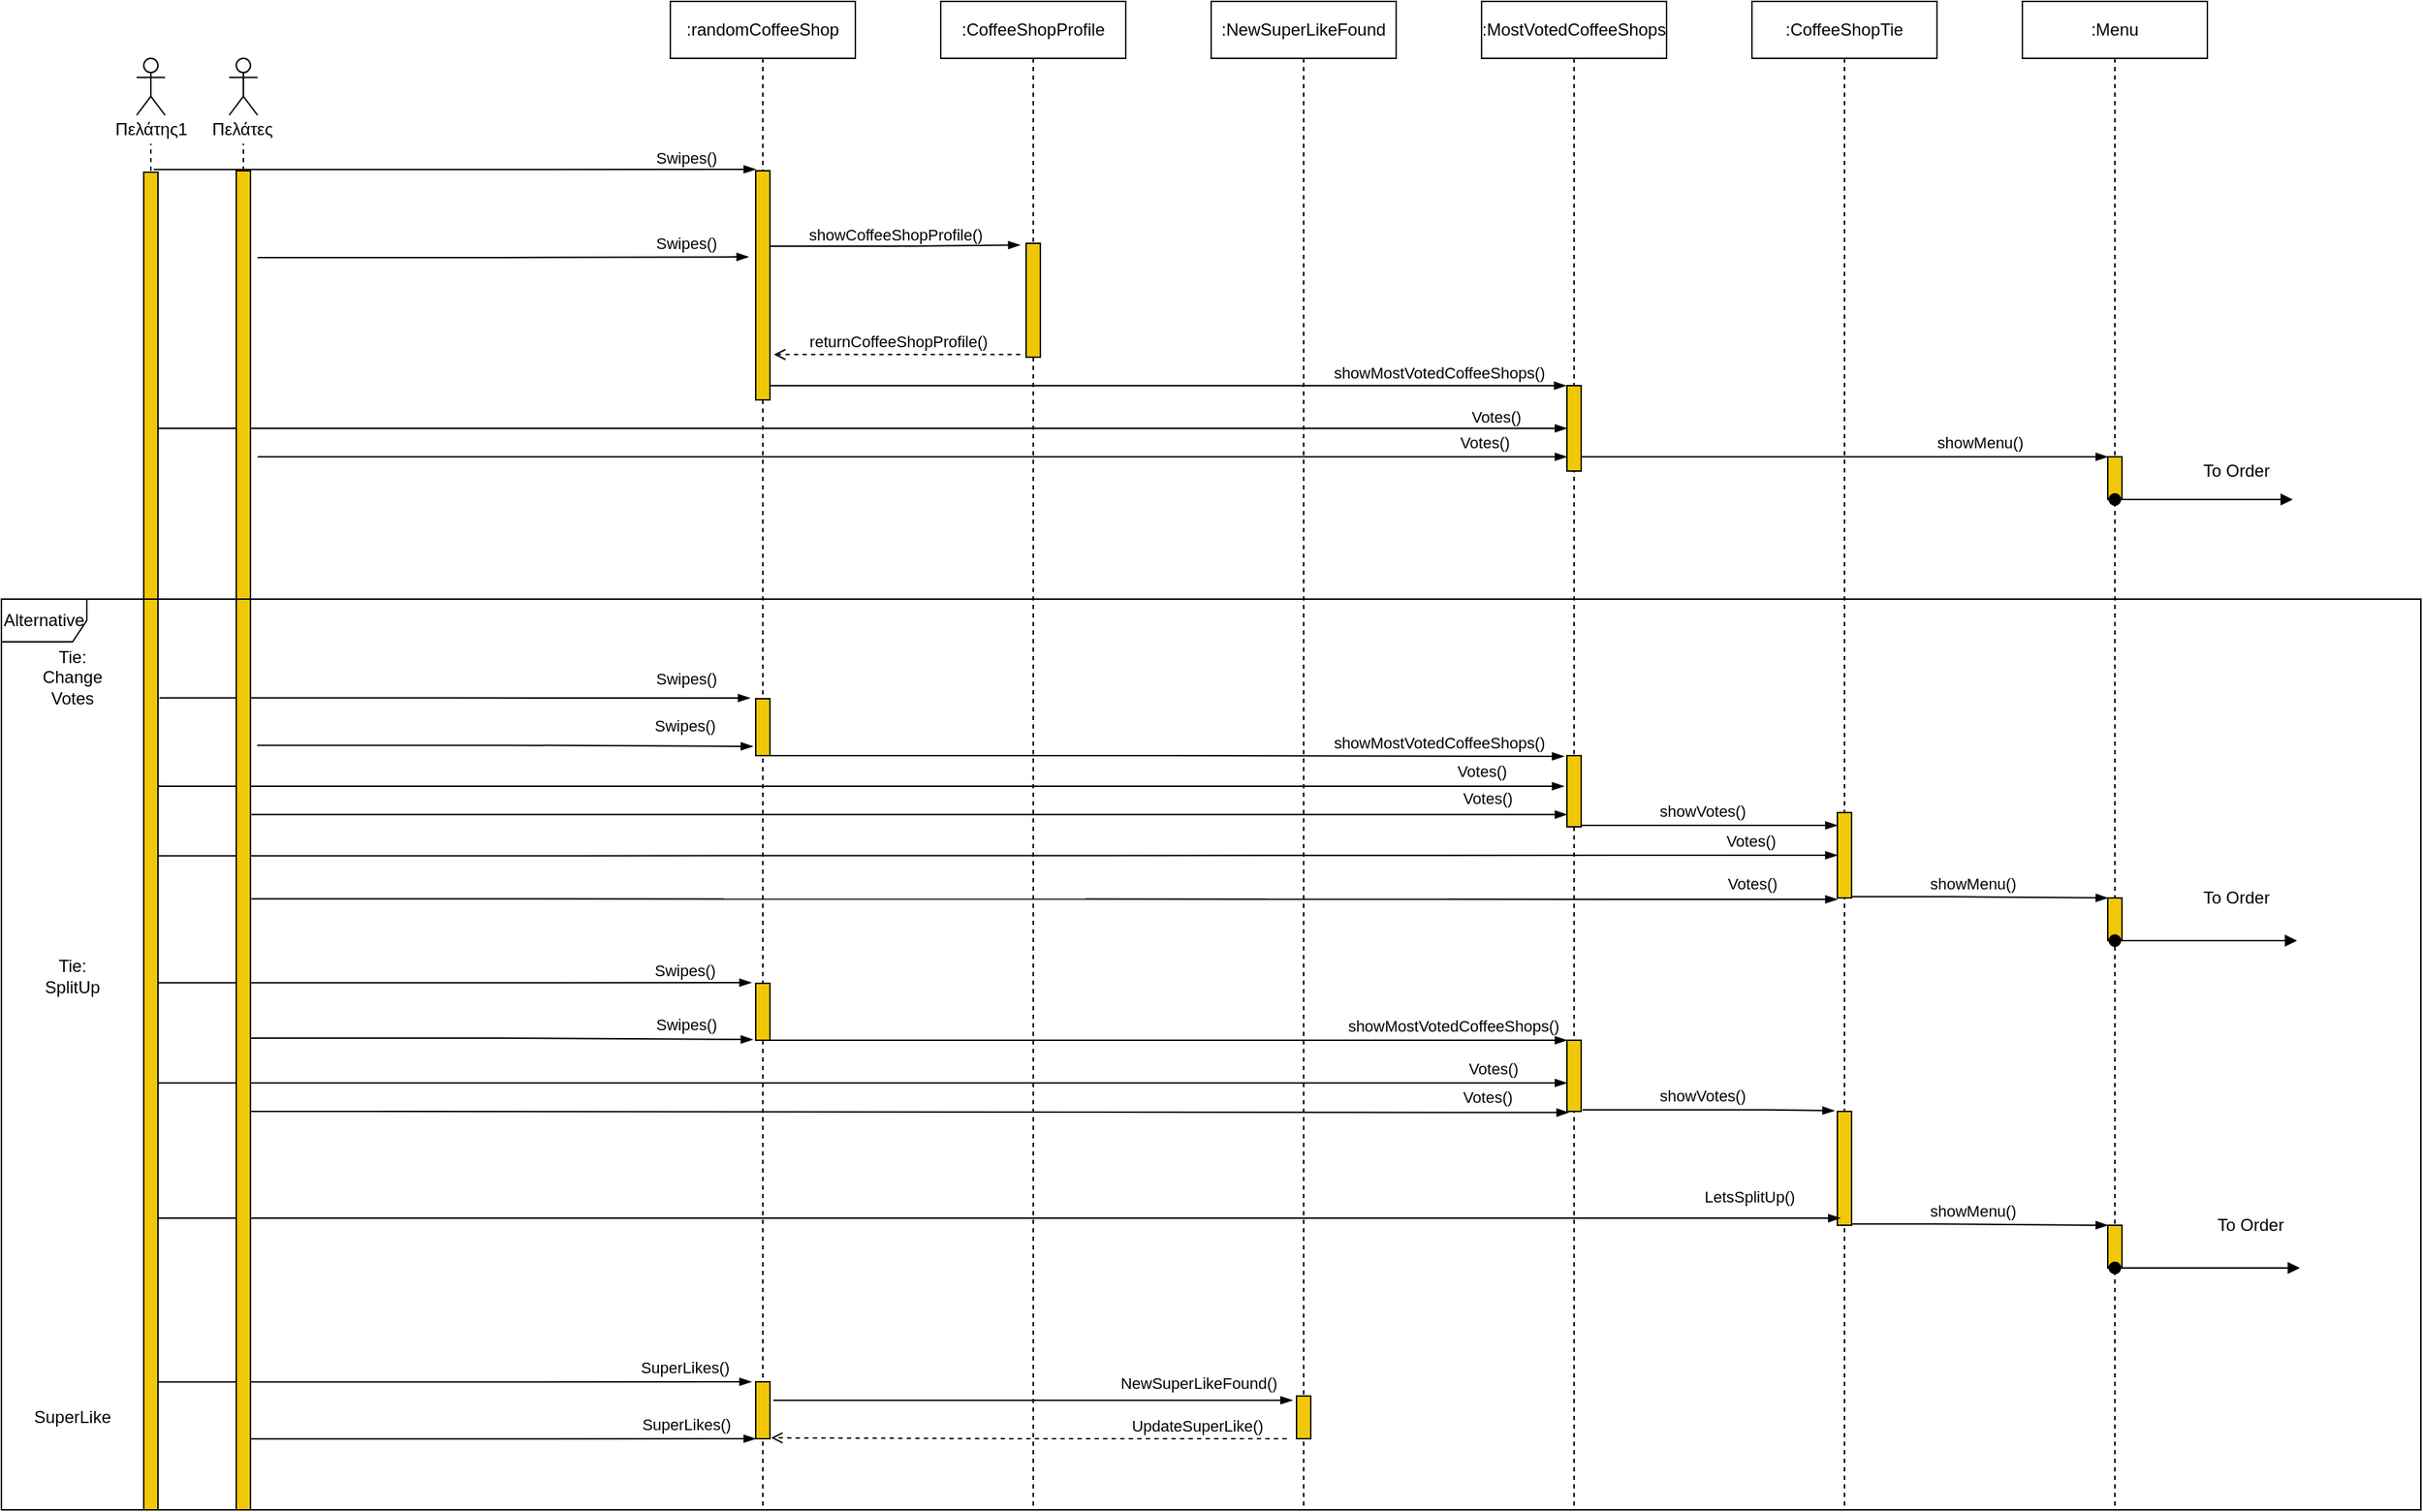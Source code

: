 <mxfile version="18.0.5" type="device"><diagram id="kgpKYQtTHZ0yAKxKKP6v" name="Page-1"><mxGraphModel dx="1140" dy="579" grid="1" gridSize="10" guides="1" tooltips="1" connect="1" arrows="1" fold="1" page="1" pageScale="1" pageWidth="850" pageHeight="1100" math="0" shadow="0"><root><mxCell id="0"/><mxCell id="1" parent="0"/><mxCell id="6lnbLi-BZefnNeF9hboV-28" value="" style="edgeStyle=elbowEdgeStyle;fontSize=12;html=1;endArrow=blockThin;endFill=1;rounded=0;exitX=1;exitY=0.606;exitDx=0;exitDy=0;exitPerimeter=0;entryX=-0.3;entryY=-0.013;entryDx=0;entryDy=0;entryPerimeter=0;" parent="1" edge="1"><mxGeometry width="160" relative="1" as="geometry"><mxPoint x="110" y="990.16" as="sourcePoint"/><mxPoint x="527.0" y="990.0" as="targetPoint"/><Array as="points"/></mxGeometry></mxCell><mxCell id="6lnbLi-BZefnNeF9hboV-29" value="SuperLikes()" style="edgeLabel;html=1;align=center;verticalAlign=middle;resizable=0;points=[];" parent="6lnbLi-BZefnNeF9hboV-28" vertex="1" connectable="0"><mxGeometry relative="1" as="geometry"><mxPoint x="161" y="-10" as="offset"/></mxGeometry></mxCell><mxCell id="6lnbLi-BZefnNeF9hboV-7" value="" style="endArrow=blockThin;html=1;rounded=0;endFill=1;exitX=0.783;exitY=0.521;exitDx=0;exitDy=0;exitPerimeter=0;" parent="1" source="6lnbLi-BZefnNeF9hboV-1" target="zHAnFsclG3uKEAv8WOl_-53" edge="1"><mxGeometry width="50" height="50" relative="1" as="geometry"><mxPoint x="180" y="590" as="sourcePoint"/><mxPoint x="1080" y="590" as="targetPoint"/></mxGeometry></mxCell><mxCell id="zHAnFsclG3uKEAv8WOl_-54" value="" style="edgeStyle=elbowEdgeStyle;fontSize=12;html=1;endArrow=blockThin;endFill=1;rounded=0;exitX=1;exitY=0.459;exitDx=0;exitDy=0;exitPerimeter=0;entryX=-0.2;entryY=0.43;entryDx=0;entryDy=0;entryPerimeter=0;" parent="1" source="zHAnFsclG3uKEAv8WOl_-13" target="zHAnFsclG3uKEAv8WOl_-53" edge="1"><mxGeometry width="160" relative="1" as="geometry"><mxPoint x="350" y="570" as="sourcePoint"/><mxPoint x="1090" y="573" as="targetPoint"/><Array as="points"><mxPoint x="1070" y="570"/><mxPoint x="650" y="580"/><mxPoint x="670" y="570"/></Array></mxGeometry></mxCell><mxCell id="zHAnFsclG3uKEAv8WOl_-55" value="Votes()" style="edgeLabel;html=1;align=center;verticalAlign=middle;resizable=0;points=[];" parent="zHAnFsclG3uKEAv8WOl_-54" vertex="1" connectable="0"><mxGeometry relative="1" as="geometry"><mxPoint x="436" y="-11" as="offset"/></mxGeometry></mxCell><mxCell id="zHAnFsclG3uKEAv8WOl_-73" value="" style="edgeStyle=elbowEdgeStyle;fontSize=12;html=1;endArrow=blockThin;endFill=1;rounded=0;" parent="1" source="zHAnFsclG3uKEAv8WOl_-11" edge="1"><mxGeometry width="160" relative="1" as="geometry"><mxPoint x="120" y="780" as="sourcePoint"/><mxPoint x="1100" y="780" as="targetPoint"/><Array as="points"><mxPoint x="410" y="780"/><mxPoint x="430" y="770"/></Array></mxGeometry></mxCell><mxCell id="zHAnFsclG3uKEAv8WOl_-74" value="Votes()" style="edgeLabel;html=1;align=center;verticalAlign=middle;resizable=0;points=[];" parent="zHAnFsclG3uKEAv8WOl_-73" vertex="1" connectable="0"><mxGeometry relative="1" as="geometry"><mxPoint x="445" y="-10" as="offset"/></mxGeometry></mxCell><mxCell id="zHAnFsclG3uKEAv8WOl_-11" value="" style="shape=umlLifeline;participant=umlActor;perimeter=lifelinePerimeter;whiteSpace=wrap;html=1;container=1;collapsible=0;recursiveResize=0;verticalAlign=top;spacingTop=36;outlineConnect=0;strokeColor=default;shadow=0;fontFamily=Times New Roman;fillColor=none;" parent="1" vertex="1"><mxGeometry x="95" y="60" width="20" height="1000" as="geometry"/></mxCell><mxCell id="zHAnFsclG3uKEAv8WOl_-14" value=":randomCoffeeShop" style="shape=umlLifeline;perimeter=lifelinePerimeter;whiteSpace=wrap;html=1;container=1;collapsible=0;recursiveResize=0;outlineConnect=0;strokeColor=default;fillColor=none;" parent="1" vertex="1"><mxGeometry x="470" y="20" width="130" height="1060" as="geometry"/></mxCell><mxCell id="zHAnFsclG3uKEAv8WOl_-15" value="" style="html=1;points=[];perimeter=orthogonalPerimeter;fillColor=#F0C808;" parent="zHAnFsclG3uKEAv8WOl_-14" vertex="1"><mxGeometry x="60" y="119" width="10" height="161" as="geometry"/></mxCell><mxCell id="zHAnFsclG3uKEAv8WOl_-17" value="" style="edgeStyle=elbowEdgeStyle;fontSize=12;html=1;endArrow=blockThin;endFill=1;rounded=0;exitX=0.7;exitY=-0.002;exitDx=0;exitDy=0;exitPerimeter=0;" parent="zHAnFsclG3uKEAv8WOl_-14" source="zHAnFsclG3uKEAv8WOl_-13" edge="1"><mxGeometry width="160" relative="1" as="geometry"><mxPoint x="-120" y="118" as="sourcePoint"/><mxPoint x="60" y="118" as="targetPoint"/><Array as="points"/></mxGeometry></mxCell><mxCell id="zHAnFsclG3uKEAv8WOl_-18" value="Swipes()" style="edgeLabel;html=1;align=center;verticalAlign=middle;resizable=0;points=[];" parent="zHAnFsclG3uKEAv8WOl_-17" vertex="1" connectable="0"><mxGeometry relative="1" as="geometry"><mxPoint x="162" y="-8" as="offset"/></mxGeometry></mxCell><mxCell id="zHAnFsclG3uKEAv8WOl_-22" value="" style="edgeStyle=elbowEdgeStyle;fontSize=12;html=1;endArrow=blockThin;endFill=1;rounded=0;entryX=-0.411;entryY=0.015;entryDx=0;entryDy=0;entryPerimeter=0;" parent="zHAnFsclG3uKEAv8WOl_-14" target="zHAnFsclG3uKEAv8WOl_-20" edge="1"><mxGeometry width="160" relative="1" as="geometry"><mxPoint x="70" y="172" as="sourcePoint"/><mxPoint x="210" y="170" as="targetPoint"/><Array as="points"/></mxGeometry></mxCell><mxCell id="zHAnFsclG3uKEAv8WOl_-23" value="showCoffeeShopProfile()" style="edgeLabel;html=1;align=center;verticalAlign=middle;resizable=0;points=[];" parent="zHAnFsclG3uKEAv8WOl_-22" vertex="1" connectable="0"><mxGeometry relative="1" as="geometry"><mxPoint y="-8" as="offset"/></mxGeometry></mxCell><mxCell id="zHAnFsclG3uKEAv8WOl_-46" value="" style="html=1;points=[];perimeter=orthogonalPerimeter;fillColor=#F0C808;" parent="zHAnFsclG3uKEAv8WOl_-14" vertex="1"><mxGeometry x="60" y="490" width="10" height="40" as="geometry"/></mxCell><mxCell id="zHAnFsclG3uKEAv8WOl_-69" value="" style="html=1;points=[];perimeter=orthogonalPerimeter;fillColor=#F0C808;" parent="zHAnFsclG3uKEAv8WOl_-14" vertex="1"><mxGeometry x="60" y="690" width="10" height="40" as="geometry"/></mxCell><mxCell id="6lnbLi-BZefnNeF9hboV-27" value="" style="html=1;points=[];perimeter=orthogonalPerimeter;fillColor=#F0C808;" parent="zHAnFsclG3uKEAv8WOl_-14" vertex="1"><mxGeometry x="60" y="970" width="10" height="40" as="geometry"/></mxCell><mxCell id="zHAnFsclG3uKEAv8WOl_-19" value=":CoffeeShopProfile" style="shape=umlLifeline;perimeter=lifelinePerimeter;whiteSpace=wrap;html=1;container=1;collapsible=0;recursiveResize=0;outlineConnect=0;strokeColor=default;fillColor=none;" parent="1" vertex="1"><mxGeometry x="660" y="20" width="130" height="1060" as="geometry"/></mxCell><mxCell id="zHAnFsclG3uKEAv8WOl_-20" value="" style="html=1;points=[];perimeter=orthogonalPerimeter;fillColor=#F0C808;" parent="zHAnFsclG3uKEAv8WOl_-19" vertex="1"><mxGeometry x="60" y="170" width="10" height="80" as="geometry"/></mxCell><mxCell id="zHAnFsclG3uKEAv8WOl_-27" value=":MostVotedCoffeeShops" style="shape=umlLifeline;perimeter=lifelinePerimeter;whiteSpace=wrap;html=1;container=1;collapsible=0;recursiveResize=0;outlineConnect=0;strokeColor=default;fillColor=none;" parent="1" vertex="1"><mxGeometry x="1040" y="20" width="130" height="1060" as="geometry"/></mxCell><mxCell id="zHAnFsclG3uKEAv8WOl_-28" value="" style="html=1;points=[];perimeter=orthogonalPerimeter;fillColor=#F0C808;" parent="zHAnFsclG3uKEAv8WOl_-27" vertex="1"><mxGeometry x="60" y="270" width="10" height="60" as="geometry"/></mxCell><mxCell id="6lnbLi-BZefnNeF9hboV-18" value="" style="edgeStyle=elbowEdgeStyle;fontSize=12;html=1;endArrow=blockThin;endFill=1;rounded=0;exitX=1.1;exitY=0.91;exitDx=0;exitDy=0;exitPerimeter=0;entryX=-0.2;entryY=-0.006;entryDx=0;entryDy=0;entryPerimeter=0;" parent="zHAnFsclG3uKEAv8WOl_-27" target="zHAnFsclG3uKEAv8WOl_-77" edge="1"><mxGeometry width="160" relative="1" as="geometry"><mxPoint x="71" y="778.88" as="sourcePoint"/><mxPoint x="270" y="779" as="targetPoint"/><Array as="points"><mxPoint x="200" y="748.38"/></Array></mxGeometry></mxCell><mxCell id="6lnbLi-BZefnNeF9hboV-19" value="showVotes()" style="edgeLabel;html=1;align=center;verticalAlign=middle;resizable=0;points=[];" parent="6lnbLi-BZefnNeF9hboV-18" vertex="1" connectable="0"><mxGeometry relative="1" as="geometry"><mxPoint x="-5" y="-10" as="offset"/></mxGeometry></mxCell><mxCell id="zHAnFsclG3uKEAv8WOl_-53" value="" style="html=1;points=[];perimeter=orthogonalPerimeter;fillColor=#F0C808;" parent="zHAnFsclG3uKEAv8WOl_-27" vertex="1"><mxGeometry x="60" y="530" width="10" height="50" as="geometry"/></mxCell><mxCell id="zHAnFsclG3uKEAv8WOl_-72" value="" style="html=1;points=[];perimeter=orthogonalPerimeter;fillColor=#F0C808;" parent="zHAnFsclG3uKEAv8WOl_-27" vertex="1"><mxGeometry x="60" y="730" width="10" height="50" as="geometry"/></mxCell><mxCell id="zHAnFsclG3uKEAv8WOl_-49" value="" style="edgeStyle=elbowEdgeStyle;fontSize=12;html=1;endArrow=blockThin;endFill=1;rounded=0;entryX=-0.056;entryY=0.149;entryDx=0;entryDy=0;entryPerimeter=0;" parent="zHAnFsclG3uKEAv8WOl_-27" edge="1"><mxGeometry width="160" relative="1" as="geometry"><mxPoint x="-500" y="270.06" as="sourcePoint"/><mxPoint x="59.44" y="270.0" as="targetPoint"/><Array as="points"/></mxGeometry></mxCell><mxCell id="zHAnFsclG3uKEAv8WOl_-50" value="showMostVotedCoffeeShops()" style="edgeLabel;html=1;align=center;verticalAlign=middle;resizable=0;points=[];" parent="zHAnFsclG3uKEAv8WOl_-49" vertex="1" connectable="0"><mxGeometry relative="1" as="geometry"><mxPoint x="190" y="-9" as="offset"/></mxGeometry></mxCell><mxCell id="zHAnFsclG3uKEAv8WOl_-30" value="" style="edgeStyle=elbowEdgeStyle;fontSize=12;html=1;endArrow=blockThin;endFill=1;rounded=0;entryX=0;entryY=0.5;entryDx=0;entryDy=0;entryPerimeter=0;" parent="1" target="zHAnFsclG3uKEAv8WOl_-28" edge="1"><mxGeometry width="160" relative="1" as="geometry"><mxPoint x="110" y="320" as="sourcePoint"/><mxPoint x="600" y="320" as="targetPoint"/><Array as="points"><mxPoint x="410" y="330"/><mxPoint x="430" y="320"/></Array></mxGeometry></mxCell><mxCell id="zHAnFsclG3uKEAv8WOl_-31" value="Votes()" style="edgeLabel;html=1;align=center;verticalAlign=middle;resizable=0;points=[];" parent="zHAnFsclG3uKEAv8WOl_-30" vertex="1" connectable="0"><mxGeometry relative="1" as="geometry"><mxPoint x="445" y="-8" as="offset"/></mxGeometry></mxCell><mxCell id="zHAnFsclG3uKEAv8WOl_-36" value="" style="edgeStyle=elbowEdgeStyle;fontSize=12;html=1;endArrow=blockThin;endFill=1;rounded=0;entryX=0;entryY=0;entryDx=0;entryDy=0;entryPerimeter=0;" parent="1" target="zHAnFsclG3uKEAv8WOl_-39" edge="1"><mxGeometry width="160" relative="1" as="geometry"><mxPoint x="1110" y="340" as="sourcePoint"/><mxPoint x="920" y="330" as="targetPoint"/><Array as="points"/></mxGeometry></mxCell><mxCell id="zHAnFsclG3uKEAv8WOl_-37" value="showMenu()" style="edgeLabel;html=1;align=center;verticalAlign=middle;resizable=0;points=[];" parent="zHAnFsclG3uKEAv8WOl_-36" vertex="1" connectable="0"><mxGeometry relative="1" as="geometry"><mxPoint x="95" y="-10" as="offset"/></mxGeometry></mxCell><mxCell id="zHAnFsclG3uKEAv8WOl_-38" value=":Menu" style="shape=umlLifeline;perimeter=lifelinePerimeter;whiteSpace=wrap;html=1;container=1;collapsible=0;recursiveResize=0;outlineConnect=0;strokeColor=default;fillColor=none;" parent="1" vertex="1"><mxGeometry x="1420" y="20" width="130" height="1060" as="geometry"/></mxCell><mxCell id="zHAnFsclG3uKEAv8WOl_-39" value="" style="html=1;points=[];perimeter=orthogonalPerimeter;fillColor=#F0C808;" parent="zHAnFsclG3uKEAv8WOl_-38" vertex="1"><mxGeometry x="60" y="320" width="10" height="30" as="geometry"/></mxCell><mxCell id="zHAnFsclG3uKEAv8WOl_-41" value="" style="html=1;verticalAlign=bottom;startArrow=oval;startFill=1;endArrow=block;startSize=8;rounded=0;shadow=0;labelBorderColor=none;sketch=0;fontFamily=Times New Roman;fontColor=default;" parent="zHAnFsclG3uKEAv8WOl_-38" edge="1"><mxGeometry width="60" relative="1" as="geometry"><mxPoint x="65" y="350" as="sourcePoint"/><mxPoint x="190" y="350" as="targetPoint"/><Array as="points"><mxPoint x="161" y="350"/></Array></mxGeometry></mxCell><mxCell id="zHAnFsclG3uKEAv8WOl_-80" value="" style="html=1;points=[];perimeter=orthogonalPerimeter;fillColor=#F0C808;" parent="zHAnFsclG3uKEAv8WOl_-38" vertex="1"><mxGeometry x="60" y="860" width="10" height="30" as="geometry"/></mxCell><mxCell id="zHAnFsclG3uKEAv8WOl_-81" value="" style="html=1;verticalAlign=bottom;startArrow=oval;startFill=1;endArrow=block;startSize=8;rounded=0;shadow=0;labelBorderColor=none;sketch=0;fontFamily=Times New Roman;fontColor=default;" parent="zHAnFsclG3uKEAv8WOl_-38" edge="1"><mxGeometry width="60" relative="1" as="geometry"><mxPoint x="65" y="890.0" as="sourcePoint"/><mxPoint x="195.0" y="890.0" as="targetPoint"/><Array as="points"><mxPoint x="171" y="890"/></Array></mxGeometry></mxCell><mxCell id="zHAnFsclG3uKEAv8WOl_-63" value="" style="html=1;points=[];perimeter=orthogonalPerimeter;fillColor=#F0C808;" parent="zHAnFsclG3uKEAv8WOl_-38" vertex="1"><mxGeometry x="60" y="630" width="10" height="30" as="geometry"/></mxCell><mxCell id="zHAnFsclG3uKEAv8WOl_-64" value="" style="html=1;verticalAlign=bottom;startArrow=oval;startFill=1;endArrow=block;startSize=8;rounded=0;shadow=0;labelBorderColor=none;sketch=0;fontFamily=Times New Roman;fontColor=default;" parent="zHAnFsclG3uKEAv8WOl_-38" edge="1"><mxGeometry width="60" relative="1" as="geometry"><mxPoint x="65" y="660" as="sourcePoint"/><mxPoint x="193" y="660" as="targetPoint"/><Array as="points"><mxPoint x="171" y="660"/></Array></mxGeometry></mxCell><mxCell id="zHAnFsclG3uKEAv8WOl_-42" value="To Order" style="text;html=1;align=center;verticalAlign=middle;resizable=0;points=[];autosize=1;strokeColor=none;fillColor=none;fontColor=none;" parent="1" vertex="1"><mxGeometry x="1540" y="340" width="60" height="20" as="geometry"/></mxCell><mxCell id="zHAnFsclG3uKEAv8WOl_-44" value="" style="edgeStyle=elbowEdgeStyle;fontSize=12;html=1;endArrow=blockThin;endFill=1;rounded=0;exitX=1.1;exitY=0.393;exitDx=0;exitDy=0;exitPerimeter=0;entryX=-0.4;entryY=-0.013;entryDx=0;entryDy=0;entryPerimeter=0;" parent="1" source="zHAnFsclG3uKEAv8WOl_-13" target="zHAnFsclG3uKEAv8WOl_-46" edge="1"><mxGeometry width="160" relative="1" as="geometry"><mxPoint x="160" y="510" as="sourcePoint"/><mxPoint x="291" y="510" as="targetPoint"/><Array as="points"/></mxGeometry></mxCell><mxCell id="zHAnFsclG3uKEAv8WOl_-45" value="Swipes()" style="edgeLabel;html=1;align=center;verticalAlign=middle;resizable=0;points=[];" parent="zHAnFsclG3uKEAv8WOl_-44" vertex="1" connectable="0"><mxGeometry relative="1" as="geometry"><mxPoint x="162" y="-14" as="offset"/></mxGeometry></mxCell><mxCell id="zHAnFsclG3uKEAv8WOl_-47" value="Tie: Change Votes" style="text;html=1;strokeColor=none;fillColor=none;align=center;verticalAlign=middle;whiteSpace=wrap;rounded=0;" parent="1" vertex="1"><mxGeometry x="20" y="480" width="60" height="30" as="geometry"/></mxCell><mxCell id="zHAnFsclG3uKEAv8WOl_-25" value="" style="edgeStyle=elbowEdgeStyle;fontSize=12;html=1;endArrow=open;endFill=0;rounded=0;dashed=1;exitX=-0.411;exitY=0.976;exitDx=0;exitDy=0;exitPerimeter=0;entryX=1.278;entryY=0.802;entryDx=0;entryDy=0;entryPerimeter=0;" parent="1" source="zHAnFsclG3uKEAv8WOl_-20" target="zHAnFsclG3uKEAv8WOl_-15" edge="1"><mxGeometry width="160" relative="1" as="geometry"><mxPoint x="440" y="269" as="sourcePoint"/><mxPoint x="310" y="269" as="targetPoint"/><Array as="points"/></mxGeometry></mxCell><mxCell id="zHAnFsclG3uKEAv8WOl_-26" value="returnCoffeeShopProfile()" style="edgeLabel;html=1;align=center;verticalAlign=middle;resizable=0;points=[];" parent="zHAnFsclG3uKEAv8WOl_-25" vertex="1" connectable="0"><mxGeometry relative="1" as="geometry"><mxPoint y="-9" as="offset"/></mxGeometry></mxCell><mxCell id="zHAnFsclG3uKEAv8WOl_-51" value="" style="edgeStyle=elbowEdgeStyle;fontSize=12;html=1;endArrow=blockThin;endFill=1;rounded=0;entryX=-0.2;entryY=0.01;entryDx=0;entryDy=0;entryPerimeter=0;" parent="1" target="zHAnFsclG3uKEAv8WOl_-53" edge="1"><mxGeometry width="160" relative="1" as="geometry"><mxPoint x="540" y="550" as="sourcePoint"/><mxPoint x="1080" y="550" as="targetPoint"/><Array as="points"/></mxGeometry></mxCell><mxCell id="zHAnFsclG3uKEAv8WOl_-52" value="showMostVotedCoffeeShops()" style="edgeLabel;html=1;align=center;verticalAlign=middle;resizable=0;points=[];" parent="zHAnFsclG3uKEAv8WOl_-51" vertex="1" connectable="0"><mxGeometry relative="1" as="geometry"><mxPoint x="191" y="-10" as="offset"/></mxGeometry></mxCell><mxCell id="zHAnFsclG3uKEAv8WOl_-56" value=":CoffeeShopTie" style="shape=umlLifeline;perimeter=lifelinePerimeter;whiteSpace=wrap;html=1;container=1;collapsible=0;recursiveResize=0;outlineConnect=0;strokeColor=default;fillColor=none;" parent="1" vertex="1"><mxGeometry x="1230" y="20" width="130" height="1060" as="geometry"/></mxCell><mxCell id="zHAnFsclG3uKEAv8WOl_-58" value="" style="html=1;points=[];perimeter=orthogonalPerimeter;fillColor=#F0C808;" parent="zHAnFsclG3uKEAv8WOl_-56" vertex="1"><mxGeometry x="60" y="570" width="10" height="60" as="geometry"/></mxCell><mxCell id="zHAnFsclG3uKEAv8WOl_-77" value="" style="html=1;points=[];perimeter=orthogonalPerimeter;fillColor=#F0C808;" parent="zHAnFsclG3uKEAv8WOl_-56" vertex="1"><mxGeometry x="60" y="780" width="10" height="80" as="geometry"/></mxCell><mxCell id="zHAnFsclG3uKEAv8WOl_-59" value="" style="edgeStyle=elbowEdgeStyle;fontSize=12;html=1;endArrow=blockThin;endFill=1;rounded=0;exitX=1;exitY=0.511;exitDx=0;exitDy=0;exitPerimeter=0;" parent="1" source="zHAnFsclG3uKEAv8WOl_-13" edge="1"><mxGeometry width="160" relative="1" as="geometry"><mxPoint x="120" y="620" as="sourcePoint"/><mxPoint x="1290" y="620" as="targetPoint"/><Array as="points"><mxPoint x="410" y="630"/><mxPoint x="430" y="620"/></Array></mxGeometry></mxCell><mxCell id="zHAnFsclG3uKEAv8WOl_-60" value="Votes()" style="edgeLabel;html=1;align=center;verticalAlign=middle;resizable=0;points=[];" parent="zHAnFsclG3uKEAv8WOl_-59" vertex="1" connectable="0"><mxGeometry relative="1" as="geometry"><mxPoint x="529" y="-10" as="offset"/></mxGeometry></mxCell><mxCell id="zHAnFsclG3uKEAv8WOl_-61" value="" style="edgeStyle=elbowEdgeStyle;fontSize=12;html=1;endArrow=blockThin;endFill=1;rounded=0;exitX=1;exitY=0.985;exitDx=0;exitDy=0;exitPerimeter=0;" parent="1" source="zHAnFsclG3uKEAv8WOl_-58" edge="1"><mxGeometry width="160" relative="1" as="geometry"><mxPoint x="1310" y="649.09" as="sourcePoint"/><mxPoint x="1480" y="650" as="targetPoint"/><Array as="points"><mxPoint x="1370" y="659.09"/></Array></mxGeometry></mxCell><mxCell id="zHAnFsclG3uKEAv8WOl_-62" value="showMenu()" style="edgeLabel;html=1;align=center;verticalAlign=middle;resizable=0;points=[];" parent="zHAnFsclG3uKEAv8WOl_-61" vertex="1" connectable="0"><mxGeometry relative="1" as="geometry"><mxPoint x="-5" y="-10" as="offset"/></mxGeometry></mxCell><mxCell id="zHAnFsclG3uKEAv8WOl_-65" value="To Order" style="text;html=1;align=center;verticalAlign=middle;resizable=0;points=[];autosize=1;strokeColor=none;fillColor=none;fontColor=none;" parent="1" vertex="1"><mxGeometry x="1540" y="640" width="60" height="20" as="geometry"/></mxCell><mxCell id="zHAnFsclG3uKEAv8WOl_-66" value="Tie: SplitUp" style="text;html=1;strokeColor=none;fillColor=none;align=center;verticalAlign=middle;whiteSpace=wrap;rounded=0;" parent="1" vertex="1"><mxGeometry x="20" y="690" width="60" height="30" as="geometry"/></mxCell><mxCell id="zHAnFsclG3uKEAv8WOl_-67" value="" style="edgeStyle=elbowEdgeStyle;fontSize=12;html=1;endArrow=blockThin;endFill=1;rounded=0;exitX=1;exitY=0.606;exitDx=0;exitDy=0;exitPerimeter=0;entryX=-0.3;entryY=-0.013;entryDx=0;entryDy=0;entryPerimeter=0;" parent="1" source="zHAnFsclG3uKEAv8WOl_-13" target="zHAnFsclG3uKEAv8WOl_-69" edge="1"><mxGeometry width="160" relative="1" as="geometry"><mxPoint x="160" y="710" as="sourcePoint"/><mxPoint x="291.0" y="710" as="targetPoint"/><Array as="points"/></mxGeometry></mxCell><mxCell id="zHAnFsclG3uKEAv8WOl_-68" value="Swipes()" style="edgeLabel;html=1;align=center;verticalAlign=middle;resizable=0;points=[];" parent="zHAnFsclG3uKEAv8WOl_-67" vertex="1" connectable="0"><mxGeometry relative="1" as="geometry"><mxPoint x="161" y="-9" as="offset"/></mxGeometry></mxCell><mxCell id="zHAnFsclG3uKEAv8WOl_-70" value="" style="edgeStyle=elbowEdgeStyle;fontSize=12;html=1;endArrow=blockThin;endFill=1;rounded=0;entryX=0;entryY=0;entryDx=0;entryDy=0;entryPerimeter=0;" parent="1" target="zHAnFsclG3uKEAv8WOl_-72" edge="1"><mxGeometry width="160" relative="1" as="geometry"><mxPoint x="540" y="750" as="sourcePoint"/><mxPoint x="613.83" y="750.46" as="targetPoint"/><Array as="points"/></mxGeometry></mxCell><mxCell id="zHAnFsclG3uKEAv8WOl_-71" value="showMostVotedCoffeeShops()" style="edgeLabel;html=1;align=center;verticalAlign=middle;resizable=0;points=[];" parent="zHAnFsclG3uKEAv8WOl_-70" vertex="1" connectable="0"><mxGeometry relative="1" as="geometry"><mxPoint x="200" y="-10" as="offset"/></mxGeometry></mxCell><mxCell id="zHAnFsclG3uKEAv8WOl_-82" value="To Order" style="text;html=1;align=center;verticalAlign=middle;resizable=0;points=[];autosize=1;strokeColor=none;fillColor=none;fontColor=none;" parent="1" vertex="1"><mxGeometry x="1550" y="870" width="60" height="20" as="geometry"/></mxCell><mxCell id="zHAnFsclG3uKEAv8WOl_-84" value="" style="edgeStyle=elbowEdgeStyle;fontSize=12;html=1;endArrow=blockThin;endFill=1;rounded=0;exitX=1;exitY=1;exitDx=0;exitDy=0;exitPerimeter=0;" parent="1" edge="1"><mxGeometry width="160" relative="1" as="geometry"><mxPoint x="1300" y="879.09" as="sourcePoint"/><mxPoint x="1480" y="880" as="targetPoint"/><Array as="points"><mxPoint x="1360" y="889.09"/></Array></mxGeometry></mxCell><mxCell id="zHAnFsclG3uKEAv8WOl_-85" value="showMenu()" style="edgeLabel;html=1;align=center;verticalAlign=middle;resizable=0;points=[];" parent="zHAnFsclG3uKEAv8WOl_-84" vertex="1" connectable="0"><mxGeometry relative="1" as="geometry"><mxPoint x="-5" y="-10" as="offset"/></mxGeometry></mxCell><mxCell id="zHAnFsclG3uKEAv8WOl_-13" value="" style="html=1;points=[];perimeter=orthogonalPerimeter;fillColor=#F0C808;" parent="1" vertex="1"><mxGeometry x="100" y="140" width="10" height="940" as="geometry"/></mxCell><mxCell id="6lnbLi-BZefnNeF9hboV-3" value="" style="edgeStyle=elbowEdgeStyle;fontSize=12;html=1;endArrow=blockThin;endFill=1;rounded=0;entryX=-0.5;entryY=0.376;entryDx=0;entryDy=0;entryPerimeter=0;" parent="1" target="zHAnFsclG3uKEAv8WOl_-15" edge="1"><mxGeometry width="160" relative="1" as="geometry"><mxPoint x="180" y="200" as="sourcePoint"/><mxPoint x="290" y="200" as="targetPoint"/><Array as="points"/></mxGeometry></mxCell><mxCell id="6lnbLi-BZefnNeF9hboV-4" value="Swipes()" style="edgeLabel;html=1;align=center;verticalAlign=middle;resizable=0;points=[];" parent="6lnbLi-BZefnNeF9hboV-3" vertex="1" connectable="0"><mxGeometry relative="1" as="geometry"><mxPoint x="128" y="-10" as="offset"/></mxGeometry></mxCell><mxCell id="6lnbLi-BZefnNeF9hboV-5" value="" style="endArrow=blockThin;html=1;rounded=0;endFill=1;" parent="1" edge="1"><mxGeometry width="50" height="50" relative="1" as="geometry"><mxPoint x="180" y="340" as="sourcePoint"/><mxPoint x="1100" y="340" as="targetPoint"/></mxGeometry></mxCell><mxCell id="6lnbLi-BZefnNeF9hboV-6" value="Votes()" style="edgeLabel;html=1;align=center;verticalAlign=middle;resizable=0;points=[];" parent="1" vertex="1" connectable="0"><mxGeometry x="1040" y="410" as="geometry"><mxPoint x="2" y="-80" as="offset"/></mxGeometry></mxCell><mxCell id="6lnbLi-BZefnNeF9hboV-9" value="" style="endArrow=blockThin;html=1;rounded=0;endFill=1;exitX=0.783;exitY=0.579;exitDx=0;exitDy=0;exitPerimeter=0;" parent="1" source="6lnbLi-BZefnNeF9hboV-1" edge="1"><mxGeometry width="50" height="50" relative="1" as="geometry"><mxPoint x="200" y="651" as="sourcePoint"/><mxPoint x="1290" y="651" as="targetPoint"/></mxGeometry></mxCell><mxCell id="6lnbLi-BZefnNeF9hboV-10" value="Votes()" style="edgeLabel;html=1;align=center;verticalAlign=middle;resizable=0;points=[];" parent="1" vertex="1" connectable="0"><mxGeometry x="1230" y="640" as="geometry"/></mxCell><mxCell id="6lnbLi-BZefnNeF9hboV-12" value="" style="edgeStyle=elbowEdgeStyle;fontSize=12;html=1;endArrow=blockThin;endFill=1;rounded=0;entryX=-0.2;entryY=0.837;entryDx=0;entryDy=0;entryPerimeter=0;exitX=1.467;exitY=0.429;exitDx=0;exitDy=0;exitPerimeter=0;" parent="1" source="6lnbLi-BZefnNeF9hboV-2" target="zHAnFsclG3uKEAv8WOl_-46" edge="1"><mxGeometry width="160" relative="1" as="geometry"><mxPoint x="180" y="543.75" as="sourcePoint"/><mxPoint x="290" y="543.75" as="targetPoint"/><Array as="points"/></mxGeometry></mxCell><mxCell id="6lnbLi-BZefnNeF9hboV-13" value="Swipes()" style="edgeLabel;html=1;align=center;verticalAlign=middle;resizable=0;points=[];" parent="6lnbLi-BZefnNeF9hboV-12" vertex="1" connectable="0"><mxGeometry relative="1" as="geometry"><mxPoint x="126" y="-14" as="offset"/></mxGeometry></mxCell><mxCell id="6lnbLi-BZefnNeF9hboV-14" value="" style="edgeStyle=elbowEdgeStyle;fontSize=12;html=1;endArrow=blockThin;endFill=1;rounded=0;entryX=-0.2;entryY=0.987;entryDx=0;entryDy=0;entryPerimeter=0;exitX=0.583;exitY=0.675;exitDx=0;exitDy=0;exitPerimeter=0;" parent="1" source="6lnbLi-BZefnNeF9hboV-1" target="zHAnFsclG3uKEAv8WOl_-69" edge="1"><mxGeometry width="160" relative="1" as="geometry"><mxPoint x="190" y="749" as="sourcePoint"/><mxPoint x="290" y="748.75" as="targetPoint"/><Array as="points"/></mxGeometry></mxCell><mxCell id="6lnbLi-BZefnNeF9hboV-15" value="Swipes()" style="edgeLabel;html=1;align=center;verticalAlign=middle;resizable=0;points=[];" parent="6lnbLi-BZefnNeF9hboV-14" vertex="1" connectable="0"><mxGeometry relative="1" as="geometry"><mxPoint x="131" y="-10" as="offset"/></mxGeometry></mxCell><mxCell id="6lnbLi-BZefnNeF9hboV-16" value="" style="edgeStyle=elbowEdgeStyle;fontSize=12;html=1;endArrow=blockThin;endFill=1;rounded=0;" parent="1" edge="1"><mxGeometry width="160" relative="1" as="geometry"><mxPoint x="1110" y="599" as="sourcePoint"/><mxPoint x="1290" y="599" as="targetPoint"/><Array as="points"><mxPoint x="1130" y="586"/><mxPoint x="750" y="560"/></Array></mxGeometry></mxCell><mxCell id="6lnbLi-BZefnNeF9hboV-17" value="showVotes()" style="edgeLabel;html=1;align=center;verticalAlign=middle;resizable=0;points=[];" parent="6lnbLi-BZefnNeF9hboV-16" vertex="1" connectable="0"><mxGeometry relative="1" as="geometry"><mxPoint x="-5" y="-10" as="offset"/></mxGeometry></mxCell><mxCell id="zHAnFsclG3uKEAv8WOl_-75" value="" style="edgeStyle=elbowEdgeStyle;fontSize=12;html=1;endArrow=blockThin;endFill=1;rounded=0;entryX=0.209;entryY=0.938;entryDx=0;entryDy=0;entryPerimeter=0;" parent="1" target="zHAnFsclG3uKEAv8WOl_-77" edge="1"><mxGeometry width="160" relative="1" as="geometry"><mxPoint x="110" y="875" as="sourcePoint"/><mxPoint x="770" y="850.0" as="targetPoint"/><Array as="points"><mxPoint x="412" y="860"/><mxPoint x="432" y="850"/></Array></mxGeometry></mxCell><mxCell id="zHAnFsclG3uKEAv8WOl_-76" value="LetsSplitUp()" style="edgeLabel;html=1;align=center;verticalAlign=middle;resizable=0;points=[];" parent="zHAnFsclG3uKEAv8WOl_-75" vertex="1" connectable="0"><mxGeometry relative="1" as="geometry"><mxPoint x="527" y="-15" as="offset"/></mxGeometry></mxCell><mxCell id="6lnbLi-BZefnNeF9hboV-22" value="" style="edgeStyle=elbowEdgeStyle;fontSize=12;html=1;endArrow=blockThin;endFill=1;rounded=0;entryX=0.118;entryY=1.016;entryDx=0;entryDy=0;entryPerimeter=0;" parent="1" source="6lnbLi-BZefnNeF9hboV-1" target="zHAnFsclG3uKEAv8WOl_-72" edge="1"><mxGeometry width="160" relative="1" as="geometry"><mxPoint x="190" y="801" as="sourcePoint"/><mxPoint x="600" y="800" as="targetPoint"/><Array as="points"><mxPoint x="250" y="800"/><mxPoint x="350" y="798"/><mxPoint x="509.24" y="809.26"/><mxPoint x="529.24" y="799.26"/></Array></mxGeometry></mxCell><mxCell id="6lnbLi-BZefnNeF9hboV-23" value="Votes()" style="edgeLabel;html=1;align=center;verticalAlign=middle;resizable=0;points=[];" parent="6lnbLi-BZefnNeF9hboV-22" vertex="1" connectable="0"><mxGeometry relative="1" as="geometry"><mxPoint x="409" y="-11" as="offset"/></mxGeometry></mxCell><mxCell id="6lnbLi-BZefnNeF9hboV-1" value="" style="shape=umlLifeline;participant=umlActor;perimeter=lifelinePerimeter;whiteSpace=wrap;html=1;container=1;collapsible=0;recursiveResize=0;verticalAlign=top;spacingTop=36;outlineConnect=0;strokeColor=default;shadow=0;fontFamily=Times New Roman;fillColor=none;" parent="1" vertex="1"><mxGeometry x="160" y="60" width="20" height="1020" as="geometry"/></mxCell><mxCell id="6lnbLi-BZefnNeF9hboV-2" value="" style="html=1;points=[];perimeter=orthogonalPerimeter;fillColor=#F0C808;gradientColor=none;" parent="6lnbLi-BZefnNeF9hboV-1" vertex="1"><mxGeometry x="5" y="79" width="10" height="941" as="geometry"/></mxCell><mxCell id="6lnbLi-BZefnNeF9hboV-8" value="Votes()" style="edgeLabel;html=1;align=center;verticalAlign=middle;resizable=0;points=[];" parent="1" vertex="1" connectable="0"><mxGeometry x="1000" y="631" as="geometry"><mxPoint x="44" y="-51" as="offset"/></mxGeometry></mxCell><mxCell id="6lnbLi-BZefnNeF9hboV-24" value=":NewSuperLikeFound" style="shape=umlLifeline;perimeter=lifelinePerimeter;whiteSpace=wrap;html=1;container=1;collapsible=0;recursiveResize=0;outlineConnect=0;strokeColor=default;fillColor=none;" parent="1" vertex="1"><mxGeometry x="850" y="20" width="130" height="1060" as="geometry"/></mxCell><mxCell id="6lnbLi-BZefnNeF9hboV-25" value="" style="html=1;points=[];perimeter=orthogonalPerimeter;fillColor=#F0C808;" parent="6lnbLi-BZefnNeF9hboV-24" vertex="1"><mxGeometry x="60" y="980" width="10" height="30" as="geometry"/></mxCell><mxCell id="6lnbLi-BZefnNeF9hboV-26" value="SuperLike" style="text;html=1;strokeColor=none;fillColor=none;align=center;verticalAlign=middle;whiteSpace=wrap;rounded=0;" parent="1" vertex="1"><mxGeometry x="20" y="1000" width="60" height="30" as="geometry"/></mxCell><mxCell id="6lnbLi-BZefnNeF9hboV-30" value="" style="edgeStyle=elbowEdgeStyle;fontSize=12;html=1;endArrow=blockThin;endFill=1;rounded=0;exitX=1.02;exitY=0.947;exitDx=0;exitDy=0;exitPerimeter=0;" parent="1" source="6lnbLi-BZefnNeF9hboV-2" edge="1"><mxGeometry width="160" relative="1" as="geometry"><mxPoint x="180" y="1031" as="sourcePoint"/><mxPoint x="530" y="1030" as="targetPoint"/><Array as="points"/></mxGeometry></mxCell><mxCell id="6lnbLi-BZefnNeF9hboV-31" value="SuperLikes()" style="edgeLabel;html=1;align=center;verticalAlign=middle;resizable=0;points=[];" parent="6lnbLi-BZefnNeF9hboV-30" vertex="1" connectable="0"><mxGeometry relative="1" as="geometry"><mxPoint x="128" y="-10" as="offset"/></mxGeometry></mxCell><mxCell id="6lnbLi-BZefnNeF9hboV-32" value="" style="edgeStyle=elbowEdgeStyle;fontSize=12;html=1;endArrow=blockThin;endFill=1;rounded=0;exitX=1.24;exitY=0.325;exitDx=0;exitDy=0;exitPerimeter=0;entryX=-0.28;entryY=0.1;entryDx=0;entryDy=0;entryPerimeter=0;" parent="1" source="6lnbLi-BZefnNeF9hboV-27" target="6lnbLi-BZefnNeF9hboV-25" edge="1"><mxGeometry width="160" relative="1" as="geometry"><mxPoint x="540" y="1000.13" as="sourcePoint"/><mxPoint x="894.8" y="1000.003" as="targetPoint"/><Array as="points"/></mxGeometry></mxCell><mxCell id="6lnbLi-BZefnNeF9hboV-33" value="NewSuperLikeFound()" style="edgeLabel;html=1;align=center;verticalAlign=middle;resizable=0;points=[];" parent="6lnbLi-BZefnNeF9hboV-32" vertex="1" connectable="0"><mxGeometry relative="1" as="geometry"><mxPoint x="116" y="-12" as="offset"/></mxGeometry></mxCell><mxCell id="6lnbLi-BZefnNeF9hboV-34" value="" style="edgeStyle=elbowEdgeStyle;fontSize=12;html=1;endArrow=open;endFill=0;rounded=0;dashed=1;exitX=-0.411;exitY=0.976;exitDx=0;exitDy=0;exitPerimeter=0;entryX=1.08;entryY=0.985;entryDx=0;entryDy=0;entryPerimeter=0;" parent="1" target="6lnbLi-BZefnNeF9hboV-27" edge="1"><mxGeometry width="160" relative="1" as="geometry"><mxPoint x="903.11" y="1030" as="sourcePoint"/><mxPoint x="730" y="1030.042" as="targetPoint"/><Array as="points"/></mxGeometry></mxCell><mxCell id="6lnbLi-BZefnNeF9hboV-35" value="UpdateSuperLike()" style="edgeLabel;html=1;align=center;verticalAlign=middle;resizable=0;points=[];" parent="6lnbLi-BZefnNeF9hboV-34" vertex="1" connectable="0"><mxGeometry relative="1" as="geometry"><mxPoint x="118" y="-9" as="offset"/></mxGeometry></mxCell><mxCell id="6lnbLi-BZefnNeF9hboV-36" value="Πελάτης1" style="text;html=1;align=center;verticalAlign=middle;resizable=0;points=[];autosize=1;fillColor=default;" parent="1" vertex="1"><mxGeometry x="70" y="100" width="70" height="20" as="geometry"/></mxCell><mxCell id="6lnbLi-BZefnNeF9hboV-37" value="Πελάτες" style="text;html=1;align=center;verticalAlign=middle;resizable=0;points=[];autosize=1;fillColor=default;" parent="1" vertex="1"><mxGeometry x="139" y="100" width="60" height="20" as="geometry"/></mxCell><mxCell id="6lnbLi-BZefnNeF9hboV-38" value="Alternative" style="shape=umlFrame;whiteSpace=wrap;html=1;rounded=0;labelBackgroundColor=none;labelBorderColor=none;fontColor=default;fillColor=none;gradientColor=none;" parent="1" vertex="1"><mxGeometry y="440" width="1700" height="640" as="geometry"/></mxCell></root></mxGraphModel></diagram></mxfile>